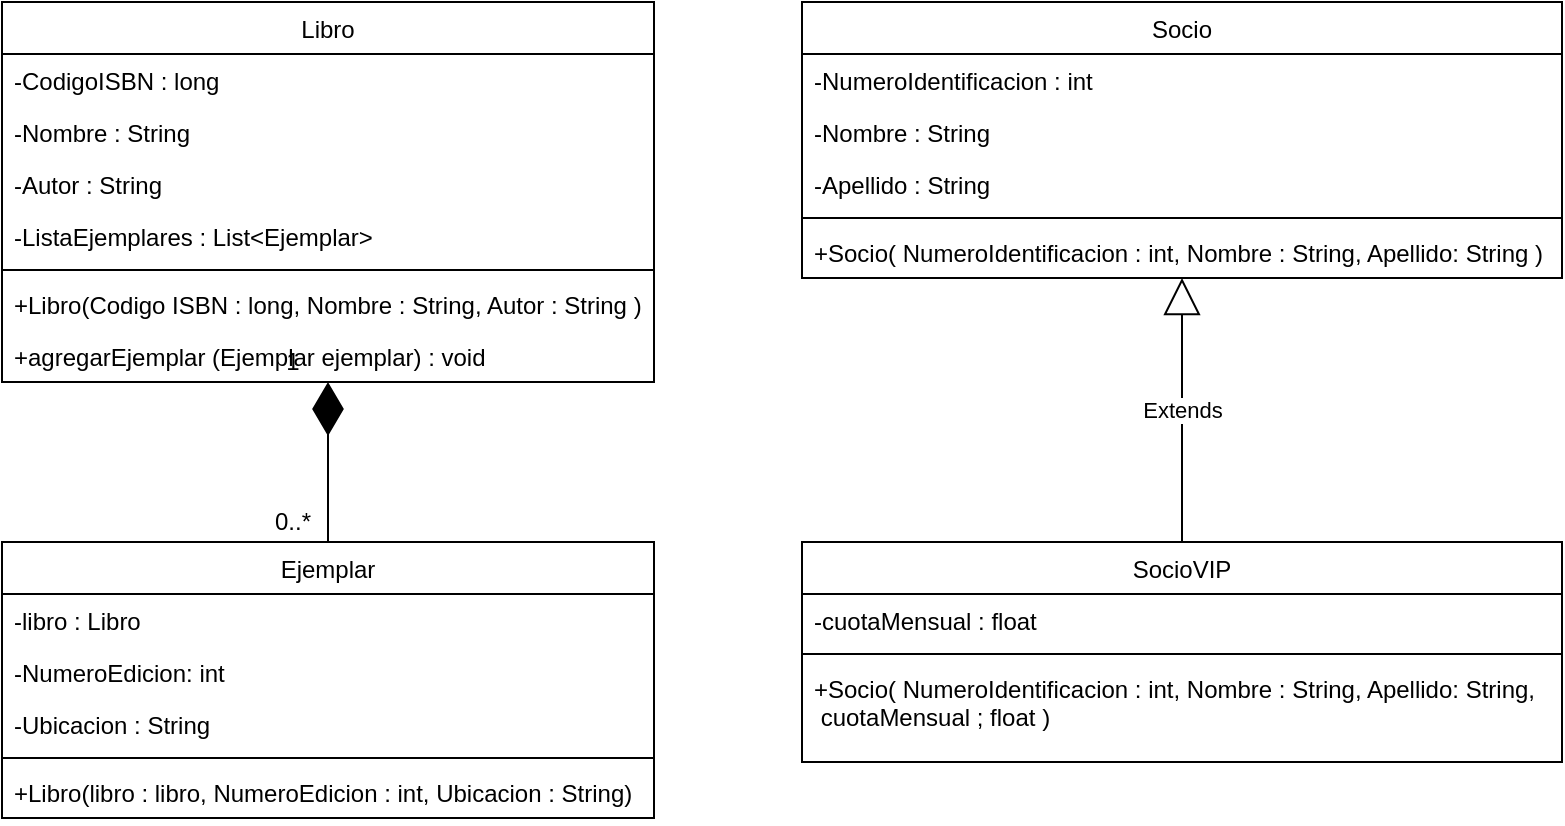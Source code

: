 <mxfile version="14.9.7" type="device"><diagram id="C5RBs43oDa-KdzZeNtuy" name="Page-1"><mxGraphModel dx="741" dy="476" grid="1" gridSize="10" guides="1" tooltips="1" connect="1" arrows="1" fold="1" page="1" pageScale="1" pageWidth="827" pageHeight="1169" math="0" shadow="0"><root><mxCell id="WIyWlLk6GJQsqaUBKTNV-0"/><mxCell id="WIyWlLk6GJQsqaUBKTNV-1" parent="WIyWlLk6GJQsqaUBKTNV-0"/><mxCell id="zkfFHV4jXpPFQw0GAbJ--0" value="Libro" style="swimlane;fontStyle=0;align=center;verticalAlign=top;childLayout=stackLayout;horizontal=1;startSize=26;horizontalStack=0;resizeParent=1;resizeLast=0;collapsible=1;marginBottom=0;rounded=0;shadow=0;strokeWidth=1;" parent="WIyWlLk6GJQsqaUBKTNV-1" vertex="1"><mxGeometry x="30" y="70" width="326" height="190" as="geometry"><mxRectangle x="230" y="140" width="160" height="26" as="alternateBounds"/></mxGeometry></mxCell><mxCell id="zkfFHV4jXpPFQw0GAbJ--1" value="-CodigoISBN : long" style="text;align=left;verticalAlign=top;spacingLeft=4;spacingRight=4;overflow=hidden;rotatable=0;points=[[0,0.5],[1,0.5]];portConstraint=eastwest;" parent="zkfFHV4jXpPFQw0GAbJ--0" vertex="1"><mxGeometry y="26" width="326" height="26" as="geometry"/></mxCell><mxCell id="zkfFHV4jXpPFQw0GAbJ--2" value="-Nombre : String" style="text;align=left;verticalAlign=top;spacingLeft=4;spacingRight=4;overflow=hidden;rotatable=0;points=[[0,0.5],[1,0.5]];portConstraint=eastwest;rounded=0;shadow=0;html=0;" parent="zkfFHV4jXpPFQw0GAbJ--0" vertex="1"><mxGeometry y="52" width="326" height="26" as="geometry"/></mxCell><mxCell id="zkfFHV4jXpPFQw0GAbJ--3" value="-Autor : String" style="text;align=left;verticalAlign=top;spacingLeft=4;spacingRight=4;overflow=hidden;rotatable=0;points=[[0,0.5],[1,0.5]];portConstraint=eastwest;rounded=0;shadow=0;html=0;" parent="zkfFHV4jXpPFQw0GAbJ--0" vertex="1"><mxGeometry y="78" width="326" height="26" as="geometry"/></mxCell><mxCell id="wFH62LYnrTJVwJRHWawp-0" value="-ListaEjemplares : List&lt;Ejemplar&gt;" style="text;align=left;verticalAlign=top;spacingLeft=4;spacingRight=4;overflow=hidden;rotatable=0;points=[[0,0.5],[1,0.5]];portConstraint=eastwest;rounded=0;shadow=0;html=0;" vertex="1" parent="zkfFHV4jXpPFQw0GAbJ--0"><mxGeometry y="104" width="326" height="26" as="geometry"/></mxCell><mxCell id="zkfFHV4jXpPFQw0GAbJ--4" value="" style="line;html=1;strokeWidth=1;align=left;verticalAlign=middle;spacingTop=-1;spacingLeft=3;spacingRight=3;rotatable=0;labelPosition=right;points=[];portConstraint=eastwest;" parent="zkfFHV4jXpPFQw0GAbJ--0" vertex="1"><mxGeometry y="130" width="326" height="8" as="geometry"/></mxCell><mxCell id="zkfFHV4jXpPFQw0GAbJ--5" value="+Libro(Codigo ISBN : long, Nombre : String, Autor : String )" style="text;align=left;verticalAlign=top;spacingLeft=4;spacingRight=4;overflow=hidden;rotatable=0;points=[[0,0.5],[1,0.5]];portConstraint=eastwest;" parent="zkfFHV4jXpPFQw0GAbJ--0" vertex="1"><mxGeometry y="138" width="326" height="26" as="geometry"/></mxCell><mxCell id="wFH62LYnrTJVwJRHWawp-11" value="+agregarEjemplar (Ejemplar ejemplar) : void" style="text;align=left;verticalAlign=top;spacingLeft=4;spacingRight=4;overflow=hidden;rotatable=0;points=[[0,0.5],[1,0.5]];portConstraint=eastwest;" vertex="1" parent="zkfFHV4jXpPFQw0GAbJ--0"><mxGeometry y="164" width="326" height="26" as="geometry"/></mxCell><mxCell id="ix3LjvUXYgkOZa_jhlVj-7" value="Socio" style="swimlane;fontStyle=0;align=center;verticalAlign=top;childLayout=stackLayout;horizontal=1;startSize=26;horizontalStack=0;resizeParent=1;resizeLast=0;collapsible=1;marginBottom=0;rounded=0;shadow=0;strokeWidth=1;" parent="WIyWlLk6GJQsqaUBKTNV-1" vertex="1"><mxGeometry x="430" y="70" width="380" height="138" as="geometry"><mxRectangle x="230" y="140" width="160" height="26" as="alternateBounds"/></mxGeometry></mxCell><mxCell id="ix3LjvUXYgkOZa_jhlVj-8" value="-NumeroIdentificacion : int" style="text;align=left;verticalAlign=top;spacingLeft=4;spacingRight=4;overflow=hidden;rotatable=0;points=[[0,0.5],[1,0.5]];portConstraint=eastwest;" parent="ix3LjvUXYgkOZa_jhlVj-7" vertex="1"><mxGeometry y="26" width="380" height="26" as="geometry"/></mxCell><mxCell id="ix3LjvUXYgkOZa_jhlVj-9" value="-Nombre : String" style="text;align=left;verticalAlign=top;spacingLeft=4;spacingRight=4;overflow=hidden;rotatable=0;points=[[0,0.5],[1,0.5]];portConstraint=eastwest;rounded=0;shadow=0;html=0;" parent="ix3LjvUXYgkOZa_jhlVj-7" vertex="1"><mxGeometry y="52" width="380" height="26" as="geometry"/></mxCell><mxCell id="ix3LjvUXYgkOZa_jhlVj-10" value="-Apellido : String" style="text;align=left;verticalAlign=top;spacingLeft=4;spacingRight=4;overflow=hidden;rotatable=0;points=[[0,0.5],[1,0.5]];portConstraint=eastwest;rounded=0;shadow=0;html=0;" parent="ix3LjvUXYgkOZa_jhlVj-7" vertex="1"><mxGeometry y="78" width="380" height="26" as="geometry"/></mxCell><mxCell id="ix3LjvUXYgkOZa_jhlVj-11" value="" style="line;html=1;strokeWidth=1;align=left;verticalAlign=middle;spacingTop=-1;spacingLeft=3;spacingRight=3;rotatable=0;labelPosition=right;points=[];portConstraint=eastwest;" parent="ix3LjvUXYgkOZa_jhlVj-7" vertex="1"><mxGeometry y="104" width="380" height="8" as="geometry"/></mxCell><mxCell id="ix3LjvUXYgkOZa_jhlVj-12" value="+Socio( NumeroIdentificacion : int, Nombre : String, Apellido: String )" style="text;align=left;verticalAlign=top;spacingLeft=4;spacingRight=4;overflow=hidden;rotatable=0;points=[[0,0.5],[1,0.5]];portConstraint=eastwest;" parent="ix3LjvUXYgkOZa_jhlVj-7" vertex="1"><mxGeometry y="112" width="380" height="26" as="geometry"/></mxCell><mxCell id="ix3LjvUXYgkOZa_jhlVj-13" value="SocioVIP" style="swimlane;fontStyle=0;align=center;verticalAlign=top;childLayout=stackLayout;horizontal=1;startSize=26;horizontalStack=0;resizeParent=1;resizeLast=0;collapsible=1;marginBottom=0;rounded=0;shadow=0;strokeWidth=1;" parent="WIyWlLk6GJQsqaUBKTNV-1" vertex="1"><mxGeometry x="430" y="340" width="380" height="110" as="geometry"><mxRectangle x="230" y="140" width="160" height="26" as="alternateBounds"/></mxGeometry></mxCell><mxCell id="ix3LjvUXYgkOZa_jhlVj-15" value="-cuotaMensual : float" style="text;align=left;verticalAlign=top;spacingLeft=4;spacingRight=4;overflow=hidden;rotatable=0;points=[[0,0.5],[1,0.5]];portConstraint=eastwest;rounded=0;shadow=0;html=0;" parent="ix3LjvUXYgkOZa_jhlVj-13" vertex="1"><mxGeometry y="26" width="380" height="26" as="geometry"/></mxCell><mxCell id="ix3LjvUXYgkOZa_jhlVj-17" value="" style="line;html=1;strokeWidth=1;align=left;verticalAlign=middle;spacingTop=-1;spacingLeft=3;spacingRight=3;rotatable=0;labelPosition=right;points=[];portConstraint=eastwest;" parent="ix3LjvUXYgkOZa_jhlVj-13" vertex="1"><mxGeometry y="52" width="380" height="8" as="geometry"/></mxCell><mxCell id="ix3LjvUXYgkOZa_jhlVj-18" value="+Socio( NumeroIdentificacion : int, Nombre : String, Apellido: String,&#10; cuotaMensual ; float )" style="text;align=left;verticalAlign=top;spacingLeft=4;spacingRight=4;overflow=hidden;rotatable=0;points=[[0,0.5],[1,0.5]];portConstraint=eastwest;" parent="ix3LjvUXYgkOZa_jhlVj-13" vertex="1"><mxGeometry y="60" width="380" height="40" as="geometry"/></mxCell><mxCell id="ix3LjvUXYgkOZa_jhlVj-19" value="Extends" style="endArrow=block;endSize=16;endFill=0;html=1;" parent="WIyWlLk6GJQsqaUBKTNV-1" source="ix3LjvUXYgkOZa_jhlVj-13" target="ix3LjvUXYgkOZa_jhlVj-7" edge="1"><mxGeometry width="160" relative="1" as="geometry"><mxPoint x="450" y="240" as="sourcePoint"/><mxPoint x="610" y="240" as="targetPoint"/></mxGeometry></mxCell><mxCell id="ix3LjvUXYgkOZa_jhlVj-20" value="Ejemplar" style="swimlane;fontStyle=0;align=center;verticalAlign=top;childLayout=stackLayout;horizontal=1;startSize=26;horizontalStack=0;resizeParent=1;resizeLast=0;collapsible=1;marginBottom=0;rounded=0;shadow=0;strokeWidth=1;" parent="WIyWlLk6GJQsqaUBKTNV-1" vertex="1"><mxGeometry x="30" y="340" width="326" height="138" as="geometry"><mxRectangle x="230" y="140" width="160" height="26" as="alternateBounds"/></mxGeometry></mxCell><mxCell id="ix3LjvUXYgkOZa_jhlVj-21" value="-libro : Libro" style="text;align=left;verticalAlign=top;spacingLeft=4;spacingRight=4;overflow=hidden;rotatable=0;points=[[0,0.5],[1,0.5]];portConstraint=eastwest;" parent="ix3LjvUXYgkOZa_jhlVj-20" vertex="1"><mxGeometry y="26" width="326" height="26" as="geometry"/></mxCell><mxCell id="ix3LjvUXYgkOZa_jhlVj-22" value="-NumeroEdicion: int" style="text;align=left;verticalAlign=top;spacingLeft=4;spacingRight=4;overflow=hidden;rotatable=0;points=[[0,0.5],[1,0.5]];portConstraint=eastwest;rounded=0;shadow=0;html=0;" parent="ix3LjvUXYgkOZa_jhlVj-20" vertex="1"><mxGeometry y="52" width="326" height="26" as="geometry"/></mxCell><mxCell id="ix3LjvUXYgkOZa_jhlVj-23" value="-Ubicacion : String" style="text;align=left;verticalAlign=top;spacingLeft=4;spacingRight=4;overflow=hidden;rotatable=0;points=[[0,0.5],[1,0.5]];portConstraint=eastwest;rounded=0;shadow=0;html=0;" parent="ix3LjvUXYgkOZa_jhlVj-20" vertex="1"><mxGeometry y="78" width="326" height="26" as="geometry"/></mxCell><mxCell id="ix3LjvUXYgkOZa_jhlVj-24" value="" style="line;html=1;strokeWidth=1;align=left;verticalAlign=middle;spacingTop=-1;spacingLeft=3;spacingRight=3;rotatable=0;labelPosition=right;points=[];portConstraint=eastwest;" parent="ix3LjvUXYgkOZa_jhlVj-20" vertex="1"><mxGeometry y="104" width="326" height="8" as="geometry"/></mxCell><mxCell id="ix3LjvUXYgkOZa_jhlVj-25" value="+Libro(libro : libro, NumeroEdicion : int, Ubicacion : String)" style="text;align=left;verticalAlign=top;spacingLeft=4;spacingRight=4;overflow=hidden;rotatable=0;points=[[0,0.5],[1,0.5]];portConstraint=eastwest;" parent="ix3LjvUXYgkOZa_jhlVj-20" vertex="1"><mxGeometry y="112" width="326" height="26" as="geometry"/></mxCell><mxCell id="ix3LjvUXYgkOZa_jhlVj-27" value="1" style="text;html=1;align=center;verticalAlign=middle;resizable=0;points=[];autosize=1;strokeColor=none;" parent="WIyWlLk6GJQsqaUBKTNV-1" vertex="1"><mxGeometry x="165" y="240" width="20" height="20" as="geometry"/></mxCell><mxCell id="wFH62LYnrTJVwJRHWawp-9" value="" style="endArrow=diamondThin;endFill=1;endSize=24;html=1;" edge="1" parent="WIyWlLk6GJQsqaUBKTNV-1" source="ix3LjvUXYgkOZa_jhlVj-20" target="zkfFHV4jXpPFQw0GAbJ--0"><mxGeometry width="160" relative="1" as="geometry"><mxPoint x="450" y="330" as="sourcePoint"/><mxPoint x="610" y="330" as="targetPoint"/></mxGeometry></mxCell><mxCell id="wFH62LYnrTJVwJRHWawp-10" value="0..*" style="text;html=1;align=center;verticalAlign=middle;resizable=0;points=[];autosize=1;strokeColor=none;" vertex="1" parent="WIyWlLk6GJQsqaUBKTNV-1"><mxGeometry x="160" y="320" width="30" height="20" as="geometry"/></mxCell></root></mxGraphModel></diagram></mxfile>